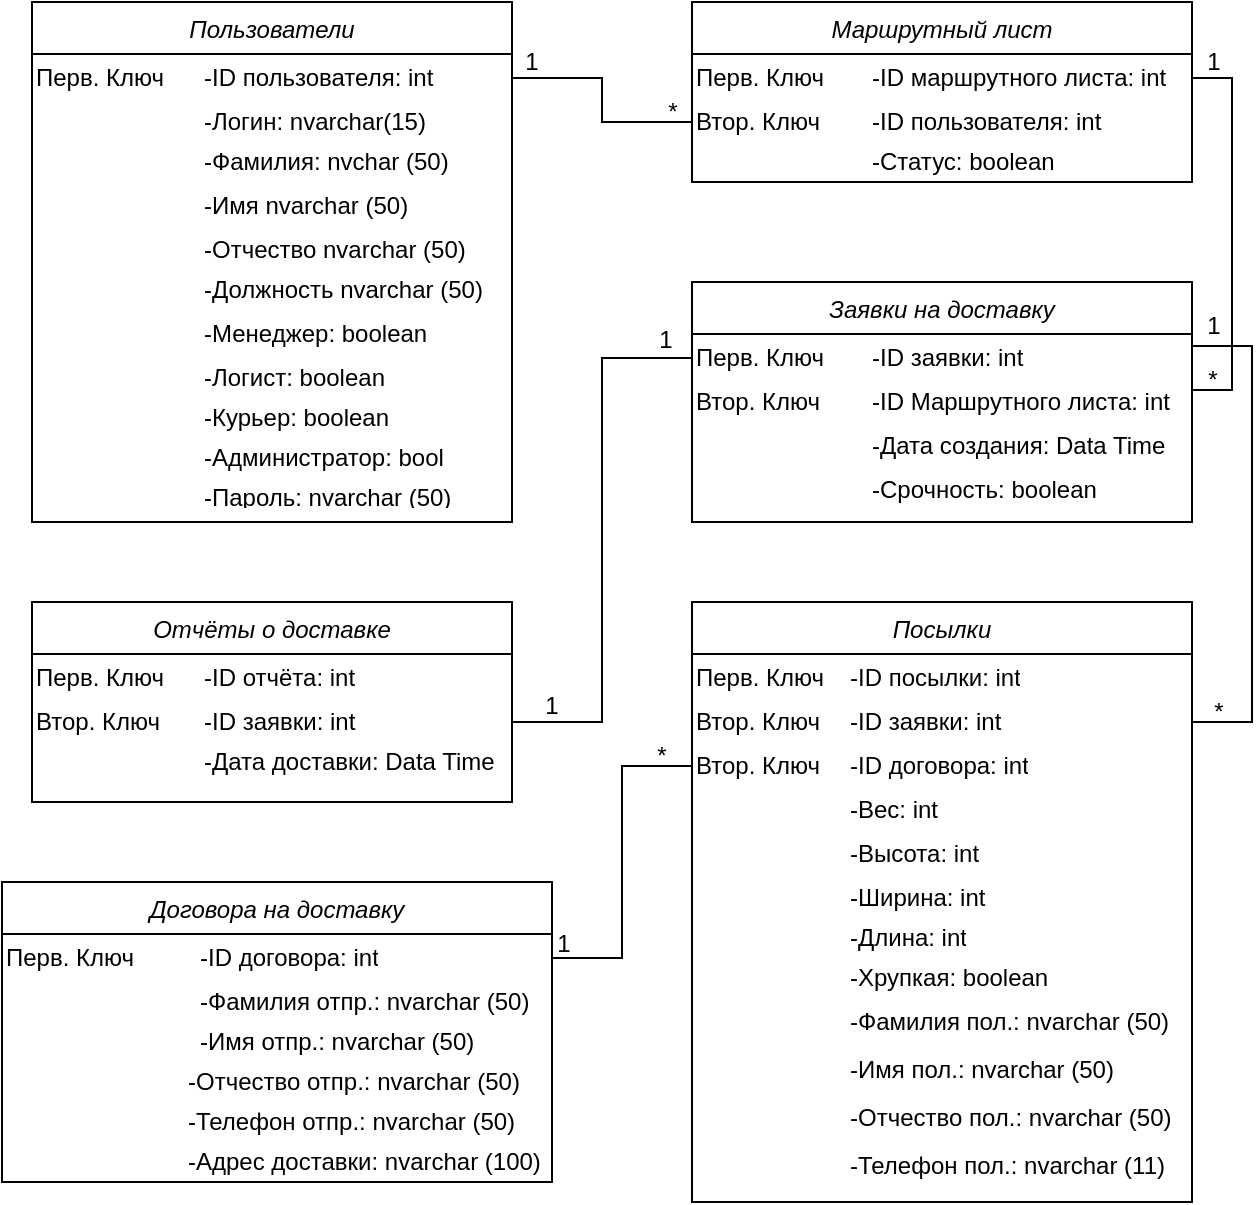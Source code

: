 <mxfile version="13.7.3" type="device"><diagram id="C5RBs43oDa-KdzZeNtuy" name="Page-1"><mxGraphModel dx="1086" dy="966" grid="1" gridSize="10" guides="1" tooltips="1" connect="1" arrows="1" fold="1" page="1" pageScale="1" pageWidth="827" pageHeight="1169" math="0" shadow="0"><root><mxCell id="WIyWlLk6GJQsqaUBKTNV-0"/><mxCell id="WIyWlLk6GJQsqaUBKTNV-1" parent="WIyWlLk6GJQsqaUBKTNV-0"/><mxCell id="iV5YRWfb5vRVt5CtAAeK-93" style="edgeStyle=orthogonalEdgeStyle;rounded=0;orthogonalLoop=1;jettySize=auto;html=1;entryX=0;entryY=0.5;entryDx=0;entryDy=0;endArrow=none;endFill=0;exitX=1;exitY=0.5;exitDx=0;exitDy=0;" parent="WIyWlLk6GJQsqaUBKTNV-1" source="iV5YRWfb5vRVt5CtAAeK-7" target="iV5YRWfb5vRVt5CtAAeK-57" edge="1"><mxGeometry relative="1" as="geometry"/></mxCell><mxCell id="iV5YRWfb5vRVt5CtAAeK-94" value="1" style="text;html=1;strokeColor=none;fillColor=none;align=center;verticalAlign=middle;whiteSpace=wrap;rounded=0;" parent="WIyWlLk6GJQsqaUBKTNV-1" vertex="1"><mxGeometry x="400" y="130" width="40" height="20" as="geometry"/></mxCell><mxCell id="iV5YRWfb5vRVt5CtAAeK-96" value="*" style="text;html=1;align=center;verticalAlign=middle;resizable=0;points=[];autosize=1;" parent="WIyWlLk6GJQsqaUBKTNV-1" vertex="1"><mxGeometry x="480" y="155" width="20" height="20" as="geometry"/></mxCell><mxCell id="iV5YRWfb5vRVt5CtAAeK-52" value="Маршрутный лист" style="swimlane;fontStyle=2;align=center;verticalAlign=top;childLayout=stackLayout;horizontal=1;startSize=26;horizontalStack=0;resizeParent=1;resizeLast=0;collapsible=1;marginBottom=0;rounded=0;shadow=0;strokeWidth=1;" parent="WIyWlLk6GJQsqaUBKTNV-1" vertex="1"><mxGeometry x="500" y="110" width="250" height="90" as="geometry"><mxRectangle x="230" y="140" width="160" height="26" as="alternateBounds"/></mxGeometry></mxCell><mxCell id="iV5YRWfb5vRVt5CtAAeK-53" value="" style="shape=table;html=1;whiteSpace=wrap;startSize=0;container=1;collapsible=0;childLayout=tableLayout;fillColor=none;align=left;strokeColor=none;" parent="iV5YRWfb5vRVt5CtAAeK-52" vertex="1"><mxGeometry y="26" width="250" height="64" as="geometry"/></mxCell><mxCell id="iV5YRWfb5vRVt5CtAAeK-54" value="" style="shape=partialRectangle;html=1;whiteSpace=wrap;collapsible=0;dropTarget=0;pointerEvents=0;fillColor=none;top=0;left=0;bottom=0;right=0;points=[[0,0.5],[1,0.5]];portConstraint=eastwest;" parent="iV5YRWfb5vRVt5CtAAeK-53" vertex="1"><mxGeometry width="250" height="24" as="geometry"/></mxCell><mxCell id="iV5YRWfb5vRVt5CtAAeK-55" value="Перв. Ключ" style="shape=partialRectangle;html=1;whiteSpace=wrap;connectable=0;overflow=hidden;fillColor=none;top=0;left=0;bottom=0;right=0;align=left;" parent="iV5YRWfb5vRVt5CtAAeK-54" vertex="1"><mxGeometry width="88" height="24" as="geometry"/></mxCell><mxCell id="iV5YRWfb5vRVt5CtAAeK-56" value="-ID маршрутного листа: int" style="shape=partialRectangle;html=1;whiteSpace=wrap;connectable=0;overflow=hidden;fillColor=none;top=0;left=0;bottom=0;right=0;align=left;" parent="iV5YRWfb5vRVt5CtAAeK-54" vertex="1"><mxGeometry x="88" width="162" height="24" as="geometry"/></mxCell><mxCell id="iV5YRWfb5vRVt5CtAAeK-57" value="" style="shape=partialRectangle;html=1;whiteSpace=wrap;collapsible=0;dropTarget=0;pointerEvents=0;fillColor=none;top=0;left=0;bottom=0;right=0;points=[[0,0.5],[1,0.5]];portConstraint=eastwest;" parent="iV5YRWfb5vRVt5CtAAeK-53" vertex="1"><mxGeometry y="24" width="250" height="20" as="geometry"/></mxCell><mxCell id="iV5YRWfb5vRVt5CtAAeK-58" value="Втор. Ключ" style="shape=partialRectangle;html=1;whiteSpace=wrap;connectable=0;overflow=hidden;fillColor=none;top=0;left=0;bottom=0;right=0;align=left;" parent="iV5YRWfb5vRVt5CtAAeK-57" vertex="1"><mxGeometry width="88" height="20" as="geometry"/></mxCell><mxCell id="iV5YRWfb5vRVt5CtAAeK-59" value="-ID пользователя: int" style="shape=partialRectangle;html=1;whiteSpace=wrap;connectable=0;overflow=hidden;fillColor=none;top=0;left=0;bottom=0;right=0;align=left;" parent="iV5YRWfb5vRVt5CtAAeK-57" vertex="1"><mxGeometry x="88" width="162" height="20" as="geometry"/></mxCell><mxCell id="iV5YRWfb5vRVt5CtAAeK-60" value="" style="shape=partialRectangle;html=1;whiteSpace=wrap;collapsible=0;dropTarget=0;pointerEvents=0;fillColor=none;top=0;left=0;bottom=0;right=0;points=[[0,0.5],[1,0.5]];portConstraint=eastwest;" parent="iV5YRWfb5vRVt5CtAAeK-53" vertex="1"><mxGeometry y="44" width="250" height="20" as="geometry"/></mxCell><mxCell id="iV5YRWfb5vRVt5CtAAeK-61" value="" style="shape=partialRectangle;html=1;whiteSpace=wrap;connectable=0;overflow=hidden;fillColor=none;top=0;left=0;bottom=0;right=0;" parent="iV5YRWfb5vRVt5CtAAeK-60" vertex="1"><mxGeometry width="88" height="20" as="geometry"/></mxCell><mxCell id="iV5YRWfb5vRVt5CtAAeK-62" value="-Статус: boolean" style="shape=partialRectangle;html=1;whiteSpace=wrap;connectable=0;overflow=hidden;fillColor=none;top=0;left=0;bottom=0;right=0;align=left;" parent="iV5YRWfb5vRVt5CtAAeK-60" vertex="1"><mxGeometry x="88" width="162" height="20" as="geometry"/></mxCell><mxCell id="iV5YRWfb5vRVt5CtAAeK-142" style="edgeStyle=orthogonalEdgeStyle;rounded=0;orthogonalLoop=1;jettySize=auto;html=1;entryX=1;entryY=0.5;entryDx=0;entryDy=0;endArrow=none;endFill=0;exitX=1;exitY=0.5;exitDx=0;exitDy=0;" parent="WIyWlLk6GJQsqaUBKTNV-1" source="iV5YRWfb5vRVt5CtAAeK-139" target="iV5YRWfb5vRVt5CtAAeK-54" edge="1"><mxGeometry relative="1" as="geometry"><mxPoint x="420" y="158" as="sourcePoint"/><mxPoint x="510" y="180" as="targetPoint"/><Array as="points"><mxPoint x="770" y="304"/><mxPoint x="770" y="148"/></Array></mxGeometry></mxCell><mxCell id="iV5YRWfb5vRVt5CtAAeK-153" value="1" style="text;html=1;strokeColor=none;fillColor=none;align=center;verticalAlign=middle;whiteSpace=wrap;rounded=0;" parent="WIyWlLk6GJQsqaUBKTNV-1" vertex="1"><mxGeometry x="741" y="130" width="40" height="20" as="geometry"/></mxCell><mxCell id="iV5YRWfb5vRVt5CtAAeK-154" value="*" style="text;html=1;align=center;verticalAlign=middle;resizable=0;points=[];autosize=1;" parent="WIyWlLk6GJQsqaUBKTNV-1" vertex="1"><mxGeometry x="750" y="289" width="20" height="20" as="geometry"/></mxCell><mxCell id="zkfFHV4jXpPFQw0GAbJ--0" value="Пользователи" style="swimlane;fontStyle=2;align=center;verticalAlign=top;childLayout=stackLayout;horizontal=1;startSize=26;horizontalStack=0;resizeParent=1;resizeLast=0;collapsible=1;marginBottom=0;rounded=0;shadow=0;strokeWidth=1;" parent="WIyWlLk6GJQsqaUBKTNV-1" vertex="1"><mxGeometry x="170" y="110" width="240" height="260" as="geometry"><mxRectangle x="230" y="140" width="160" height="26" as="alternateBounds"/></mxGeometry></mxCell><mxCell id="iV5YRWfb5vRVt5CtAAeK-6" value="" style="shape=table;html=1;whiteSpace=wrap;startSize=0;container=1;collapsible=0;childLayout=tableLayout;fillColor=none;align=left;strokeColor=none;" parent="zkfFHV4jXpPFQw0GAbJ--0" vertex="1"><mxGeometry y="26" width="240" height="64" as="geometry"/></mxCell><mxCell id="iV5YRWfb5vRVt5CtAAeK-7" value="" style="shape=partialRectangle;html=1;whiteSpace=wrap;collapsible=0;dropTarget=0;pointerEvents=0;fillColor=none;top=0;left=0;bottom=0;right=0;points=[[0,0.5],[1,0.5]];portConstraint=eastwest;" parent="iV5YRWfb5vRVt5CtAAeK-6" vertex="1"><mxGeometry width="240" height="24" as="geometry"/></mxCell><mxCell id="iV5YRWfb5vRVt5CtAAeK-8" value="Перв. Ключ" style="shape=partialRectangle;html=1;whiteSpace=wrap;connectable=0;overflow=hidden;fillColor=none;top=0;left=0;bottom=0;right=0;align=left;" parent="iV5YRWfb5vRVt5CtAAeK-7" vertex="1"><mxGeometry width="84" height="24" as="geometry"/></mxCell><mxCell id="iV5YRWfb5vRVt5CtAAeK-9" value="-ID пользователя: int" style="shape=partialRectangle;html=1;whiteSpace=wrap;connectable=0;overflow=hidden;fillColor=none;top=0;left=0;bottom=0;right=0;align=left;" parent="iV5YRWfb5vRVt5CtAAeK-7" vertex="1"><mxGeometry x="84" width="156" height="24" as="geometry"/></mxCell><mxCell id="iV5YRWfb5vRVt5CtAAeK-10" value="" style="shape=partialRectangle;html=1;whiteSpace=wrap;collapsible=0;dropTarget=0;pointerEvents=0;fillColor=none;top=0;left=0;bottom=0;right=0;points=[[0,0.5],[1,0.5]];portConstraint=eastwest;" parent="iV5YRWfb5vRVt5CtAAeK-6" vertex="1"><mxGeometry y="24" width="240" height="20" as="geometry"/></mxCell><mxCell id="iV5YRWfb5vRVt5CtAAeK-11" value="" style="shape=partialRectangle;html=1;whiteSpace=wrap;connectable=0;overflow=hidden;fillColor=none;top=0;left=0;bottom=0;right=0;" parent="iV5YRWfb5vRVt5CtAAeK-10" vertex="1"><mxGeometry width="84" height="20" as="geometry"/></mxCell><mxCell id="iV5YRWfb5vRVt5CtAAeK-12" value="-Логин: nvarchar(15)" style="shape=partialRectangle;html=1;whiteSpace=wrap;connectable=0;overflow=hidden;fillColor=none;top=0;left=0;bottom=0;right=0;align=left;" parent="iV5YRWfb5vRVt5CtAAeK-10" vertex="1"><mxGeometry x="84" width="156" height="20" as="geometry"/></mxCell><mxCell id="iV5YRWfb5vRVt5CtAAeK-13" value="" style="shape=partialRectangle;html=1;whiteSpace=wrap;collapsible=0;dropTarget=0;pointerEvents=0;fillColor=none;top=0;left=0;bottom=0;right=0;points=[[0,0.5],[1,0.5]];portConstraint=eastwest;" parent="iV5YRWfb5vRVt5CtAAeK-6" vertex="1"><mxGeometry y="44" width="240" height="20" as="geometry"/></mxCell><mxCell id="iV5YRWfb5vRVt5CtAAeK-14" value="" style="shape=partialRectangle;html=1;whiteSpace=wrap;connectable=0;overflow=hidden;fillColor=none;top=0;left=0;bottom=0;right=0;" parent="iV5YRWfb5vRVt5CtAAeK-13" vertex="1"><mxGeometry width="84" height="20" as="geometry"/></mxCell><mxCell id="iV5YRWfb5vRVt5CtAAeK-15" value="-Фамилия: nvchar (50)" style="shape=partialRectangle;html=1;whiteSpace=wrap;connectable=0;overflow=hidden;fillColor=none;top=0;left=0;bottom=0;right=0;align=left;" parent="iV5YRWfb5vRVt5CtAAeK-13" vertex="1"><mxGeometry x="84" width="156" height="20" as="geometry"/></mxCell><mxCell id="iV5YRWfb5vRVt5CtAAeK-17" value="" style="shape=table;html=1;whiteSpace=wrap;startSize=0;container=1;collapsible=0;childLayout=tableLayout;fillColor=none;align=left;strokeColor=none;" parent="zkfFHV4jXpPFQw0GAbJ--0" vertex="1"><mxGeometry y="90" width="240" height="64" as="geometry"/></mxCell><mxCell id="iV5YRWfb5vRVt5CtAAeK-18" value="" style="shape=partialRectangle;html=1;whiteSpace=wrap;collapsible=0;dropTarget=0;pointerEvents=0;fillColor=none;top=0;left=0;bottom=0;right=0;points=[[0,0.5],[1,0.5]];portConstraint=eastwest;" parent="iV5YRWfb5vRVt5CtAAeK-17" vertex="1"><mxGeometry width="240" height="24" as="geometry"/></mxCell><mxCell id="iV5YRWfb5vRVt5CtAAeK-19" value="" style="shape=partialRectangle;html=1;whiteSpace=wrap;connectable=0;overflow=hidden;fillColor=none;top=0;left=0;bottom=0;right=0;align=left;" parent="iV5YRWfb5vRVt5CtAAeK-18" vertex="1"><mxGeometry width="84" height="24" as="geometry"/></mxCell><mxCell id="iV5YRWfb5vRVt5CtAAeK-20" value="-Имя nvarchar (50)" style="shape=partialRectangle;html=1;whiteSpace=wrap;connectable=0;overflow=hidden;fillColor=none;top=0;left=0;bottom=0;right=0;align=left;" parent="iV5YRWfb5vRVt5CtAAeK-18" vertex="1"><mxGeometry x="84" width="156" height="24" as="geometry"/></mxCell><mxCell id="iV5YRWfb5vRVt5CtAAeK-21" value="" style="shape=partialRectangle;html=1;whiteSpace=wrap;collapsible=0;dropTarget=0;pointerEvents=0;fillColor=none;top=0;left=0;bottom=0;right=0;points=[[0,0.5],[1,0.5]];portConstraint=eastwest;" parent="iV5YRWfb5vRVt5CtAAeK-17" vertex="1"><mxGeometry y="24" width="240" height="20" as="geometry"/></mxCell><mxCell id="iV5YRWfb5vRVt5CtAAeK-22" value="" style="shape=partialRectangle;html=1;whiteSpace=wrap;connectable=0;overflow=hidden;fillColor=none;top=0;left=0;bottom=0;right=0;" parent="iV5YRWfb5vRVt5CtAAeK-21" vertex="1"><mxGeometry width="84" height="20" as="geometry"/></mxCell><mxCell id="iV5YRWfb5vRVt5CtAAeK-23" value="-Отчество nvarchar (50)" style="shape=partialRectangle;html=1;whiteSpace=wrap;connectable=0;overflow=hidden;fillColor=none;top=0;left=0;bottom=0;right=0;align=left;" parent="iV5YRWfb5vRVt5CtAAeK-21" vertex="1"><mxGeometry x="84" width="156" height="20" as="geometry"/></mxCell><mxCell id="iV5YRWfb5vRVt5CtAAeK-24" value="" style="shape=partialRectangle;html=1;whiteSpace=wrap;collapsible=0;dropTarget=0;pointerEvents=0;fillColor=none;top=0;left=0;bottom=0;right=0;points=[[0,0.5],[1,0.5]];portConstraint=eastwest;" parent="iV5YRWfb5vRVt5CtAAeK-17" vertex="1"><mxGeometry y="44" width="240" height="20" as="geometry"/></mxCell><mxCell id="iV5YRWfb5vRVt5CtAAeK-25" value="" style="shape=partialRectangle;html=1;whiteSpace=wrap;connectable=0;overflow=hidden;fillColor=none;top=0;left=0;bottom=0;right=0;" parent="iV5YRWfb5vRVt5CtAAeK-24" vertex="1"><mxGeometry width="84" height="20" as="geometry"/></mxCell><mxCell id="iV5YRWfb5vRVt5CtAAeK-26" value="-Должность nvarchar (50)" style="shape=partialRectangle;html=1;whiteSpace=wrap;connectable=0;overflow=hidden;fillColor=none;top=0;left=0;bottom=0;right=0;align=left;" parent="iV5YRWfb5vRVt5CtAAeK-24" vertex="1"><mxGeometry x="84" width="156" height="20" as="geometry"/></mxCell><mxCell id="iV5YRWfb5vRVt5CtAAeK-30" value="" style="shape=table;html=1;whiteSpace=wrap;startSize=0;container=1;collapsible=0;childLayout=tableLayout;fillColor=none;align=left;strokeColor=none;" parent="zkfFHV4jXpPFQw0GAbJ--0" vertex="1"><mxGeometry y="154" width="240" height="64" as="geometry"/></mxCell><mxCell id="iV5YRWfb5vRVt5CtAAeK-31" value="" style="shape=partialRectangle;html=1;whiteSpace=wrap;collapsible=0;dropTarget=0;pointerEvents=0;fillColor=none;top=0;left=0;bottom=0;right=0;points=[[0,0.5],[1,0.5]];portConstraint=eastwest;" parent="iV5YRWfb5vRVt5CtAAeK-30" vertex="1"><mxGeometry width="240" height="24" as="geometry"/></mxCell><mxCell id="iV5YRWfb5vRVt5CtAAeK-32" value="" style="shape=partialRectangle;html=1;whiteSpace=wrap;connectable=0;overflow=hidden;fillColor=none;top=0;left=0;bottom=0;right=0;align=left;" parent="iV5YRWfb5vRVt5CtAAeK-31" vertex="1"><mxGeometry width="84" height="24" as="geometry"/></mxCell><mxCell id="iV5YRWfb5vRVt5CtAAeK-33" value="-Менеджер: boolean" style="shape=partialRectangle;html=1;whiteSpace=wrap;connectable=0;overflow=hidden;fillColor=none;top=0;left=0;bottom=0;right=0;align=left;" parent="iV5YRWfb5vRVt5CtAAeK-31" vertex="1"><mxGeometry x="84" width="156" height="24" as="geometry"/></mxCell><mxCell id="iV5YRWfb5vRVt5CtAAeK-34" value="" style="shape=partialRectangle;html=1;whiteSpace=wrap;collapsible=0;dropTarget=0;pointerEvents=0;fillColor=none;top=0;left=0;bottom=0;right=0;points=[[0,0.5],[1,0.5]];portConstraint=eastwest;" parent="iV5YRWfb5vRVt5CtAAeK-30" vertex="1"><mxGeometry y="24" width="240" height="20" as="geometry"/></mxCell><mxCell id="iV5YRWfb5vRVt5CtAAeK-35" value="" style="shape=partialRectangle;html=1;whiteSpace=wrap;connectable=0;overflow=hidden;fillColor=none;top=0;left=0;bottom=0;right=0;" parent="iV5YRWfb5vRVt5CtAAeK-34" vertex="1"><mxGeometry width="84" height="20" as="geometry"/></mxCell><mxCell id="iV5YRWfb5vRVt5CtAAeK-36" value="-Логист: boolean" style="shape=partialRectangle;html=1;whiteSpace=wrap;connectable=0;overflow=hidden;fillColor=none;top=0;left=0;bottom=0;right=0;align=left;" parent="iV5YRWfb5vRVt5CtAAeK-34" vertex="1"><mxGeometry x="84" width="156" height="20" as="geometry"/></mxCell><mxCell id="iV5YRWfb5vRVt5CtAAeK-37" value="" style="shape=partialRectangle;html=1;whiteSpace=wrap;collapsible=0;dropTarget=0;pointerEvents=0;fillColor=none;top=0;left=0;bottom=0;right=0;points=[[0,0.5],[1,0.5]];portConstraint=eastwest;" parent="iV5YRWfb5vRVt5CtAAeK-30" vertex="1"><mxGeometry y="44" width="240" height="20" as="geometry"/></mxCell><mxCell id="iV5YRWfb5vRVt5CtAAeK-38" value="" style="shape=partialRectangle;html=1;whiteSpace=wrap;connectable=0;overflow=hidden;fillColor=none;top=0;left=0;bottom=0;right=0;" parent="iV5YRWfb5vRVt5CtAAeK-37" vertex="1"><mxGeometry width="84" height="20" as="geometry"/></mxCell><mxCell id="iV5YRWfb5vRVt5CtAAeK-39" value="-Курьер: boolean" style="shape=partialRectangle;html=1;whiteSpace=wrap;connectable=0;overflow=hidden;fillColor=none;top=0;left=0;bottom=0;right=0;align=left;" parent="iV5YRWfb5vRVt5CtAAeK-37" vertex="1"><mxGeometry x="84" width="156" height="20" as="geometry"/></mxCell><mxCell id="iV5YRWfb5vRVt5CtAAeK-40" value="" style="shape=table;html=1;whiteSpace=wrap;startSize=0;container=1;collapsible=0;childLayout=tableLayout;fillColor=none;align=left;strokeColor=none;" parent="zkfFHV4jXpPFQw0GAbJ--0" vertex="1"><mxGeometry y="218" width="240" height="36" as="geometry"/></mxCell><mxCell id="iV5YRWfb5vRVt5CtAAeK-41" value="" style="shape=partialRectangle;html=1;whiteSpace=wrap;collapsible=0;dropTarget=0;pointerEvents=0;fillColor=none;top=0;left=0;bottom=0;right=0;points=[[0,0.5],[1,0.5]];portConstraint=eastwest;" parent="iV5YRWfb5vRVt5CtAAeK-40" vertex="1"><mxGeometry width="240" height="20" as="geometry"/></mxCell><mxCell id="iV5YRWfb5vRVt5CtAAeK-42" value="" style="shape=partialRectangle;html=1;whiteSpace=wrap;connectable=0;overflow=hidden;fillColor=none;top=0;left=0;bottom=0;right=0;align=left;" parent="iV5YRWfb5vRVt5CtAAeK-41" vertex="1"><mxGeometry width="84" height="20" as="geometry"/></mxCell><mxCell id="iV5YRWfb5vRVt5CtAAeK-43" value="-Администратор: bool" style="shape=partialRectangle;html=1;whiteSpace=wrap;connectable=0;overflow=hidden;fillColor=none;top=0;left=0;bottom=0;right=0;align=left;" parent="iV5YRWfb5vRVt5CtAAeK-41" vertex="1"><mxGeometry x="84" width="156" height="20" as="geometry"/></mxCell><mxCell id="iV5YRWfb5vRVt5CtAAeK-44" value="" style="shape=partialRectangle;html=1;whiteSpace=wrap;collapsible=0;dropTarget=0;pointerEvents=0;fillColor=none;top=0;left=0;bottom=0;right=0;points=[[0,0.5],[1,0.5]];portConstraint=eastwest;" parent="iV5YRWfb5vRVt5CtAAeK-40" vertex="1"><mxGeometry y="20" width="240" height="16" as="geometry"/></mxCell><mxCell id="iV5YRWfb5vRVt5CtAAeK-45" value="" style="shape=partialRectangle;html=1;whiteSpace=wrap;connectable=0;overflow=hidden;fillColor=none;top=0;left=0;bottom=0;right=0;" parent="iV5YRWfb5vRVt5CtAAeK-44" vertex="1"><mxGeometry width="84" height="16" as="geometry"/></mxCell><mxCell id="iV5YRWfb5vRVt5CtAAeK-46" value="-Пароль: nvarchar (50)" style="shape=partialRectangle;html=1;whiteSpace=wrap;connectable=0;overflow=hidden;fillColor=none;top=0;left=0;bottom=0;right=0;align=left;" parent="iV5YRWfb5vRVt5CtAAeK-44" vertex="1"><mxGeometry x="84" width="156" height="16" as="geometry"/></mxCell><mxCell id="iV5YRWfb5vRVt5CtAAeK-157" value="Отчёты о доставке" style="swimlane;fontStyle=2;align=center;verticalAlign=top;childLayout=stackLayout;horizontal=1;startSize=26;horizontalStack=0;resizeParent=1;resizeLast=0;collapsible=1;marginBottom=0;rounded=0;shadow=0;strokeWidth=1;" parent="WIyWlLk6GJQsqaUBKTNV-1" vertex="1"><mxGeometry x="170" y="410" width="240" height="100" as="geometry"><mxRectangle x="230" y="140" width="160" height="26" as="alternateBounds"/></mxGeometry></mxCell><mxCell id="iV5YRWfb5vRVt5CtAAeK-158" value="" style="shape=table;html=1;whiteSpace=wrap;startSize=0;container=1;collapsible=0;childLayout=tableLayout;fillColor=none;align=left;strokeColor=none;" parent="iV5YRWfb5vRVt5CtAAeK-157" vertex="1"><mxGeometry y="26" width="240" height="64" as="geometry"/></mxCell><mxCell id="iV5YRWfb5vRVt5CtAAeK-159" value="" style="shape=partialRectangle;html=1;whiteSpace=wrap;collapsible=0;dropTarget=0;pointerEvents=0;fillColor=none;top=0;left=0;bottom=0;right=0;points=[[0,0.5],[1,0.5]];portConstraint=eastwest;" parent="iV5YRWfb5vRVt5CtAAeK-158" vertex="1"><mxGeometry width="240" height="24" as="geometry"/></mxCell><mxCell id="iV5YRWfb5vRVt5CtAAeK-160" value="Перв. Ключ" style="shape=partialRectangle;html=1;whiteSpace=wrap;connectable=0;overflow=hidden;fillColor=none;top=0;left=0;bottom=0;right=0;align=left;" parent="iV5YRWfb5vRVt5CtAAeK-159" vertex="1"><mxGeometry width="84" height="24" as="geometry"/></mxCell><mxCell id="iV5YRWfb5vRVt5CtAAeK-161" value="-ID отчёта: int" style="shape=partialRectangle;html=1;whiteSpace=wrap;connectable=0;overflow=hidden;fillColor=none;top=0;left=0;bottom=0;right=0;align=left;" parent="iV5YRWfb5vRVt5CtAAeK-159" vertex="1"><mxGeometry x="84" width="156" height="24" as="geometry"/></mxCell><mxCell id="iV5YRWfb5vRVt5CtAAeK-162" value="" style="shape=partialRectangle;html=1;whiteSpace=wrap;collapsible=0;dropTarget=0;pointerEvents=0;fillColor=none;top=0;left=0;bottom=0;right=0;points=[[0,0.5],[1,0.5]];portConstraint=eastwest;" parent="iV5YRWfb5vRVt5CtAAeK-158" vertex="1"><mxGeometry y="24" width="240" height="20" as="geometry"/></mxCell><mxCell id="iV5YRWfb5vRVt5CtAAeK-163" value="Втор. Ключ" style="shape=partialRectangle;html=1;whiteSpace=wrap;connectable=0;overflow=hidden;fillColor=none;top=0;left=0;bottom=0;right=0;align=left;" parent="iV5YRWfb5vRVt5CtAAeK-162" vertex="1"><mxGeometry width="84" height="20" as="geometry"/></mxCell><mxCell id="iV5YRWfb5vRVt5CtAAeK-164" value="-ID заявки: int" style="shape=partialRectangle;html=1;whiteSpace=wrap;connectable=0;overflow=hidden;fillColor=none;top=0;left=0;bottom=0;right=0;align=left;" parent="iV5YRWfb5vRVt5CtAAeK-162" vertex="1"><mxGeometry x="84" width="156" height="20" as="geometry"/></mxCell><mxCell id="iV5YRWfb5vRVt5CtAAeK-165" value="" style="shape=partialRectangle;html=1;whiteSpace=wrap;collapsible=0;dropTarget=0;pointerEvents=0;fillColor=none;top=0;left=0;bottom=0;right=0;points=[[0,0.5],[1,0.5]];portConstraint=eastwest;" parent="iV5YRWfb5vRVt5CtAAeK-158" vertex="1"><mxGeometry y="44" width="240" height="20" as="geometry"/></mxCell><mxCell id="iV5YRWfb5vRVt5CtAAeK-166" value="" style="shape=partialRectangle;html=1;whiteSpace=wrap;connectable=0;overflow=hidden;fillColor=none;top=0;left=0;bottom=0;right=0;" parent="iV5YRWfb5vRVt5CtAAeK-165" vertex="1"><mxGeometry width="84" height="20" as="geometry"/></mxCell><mxCell id="iV5YRWfb5vRVt5CtAAeK-167" value="-Дата доставки: Data Time" style="shape=partialRectangle;html=1;whiteSpace=wrap;connectable=0;overflow=hidden;fillColor=none;top=0;left=0;bottom=0;right=0;align=left;" parent="iV5YRWfb5vRVt5CtAAeK-165" vertex="1"><mxGeometry x="84" width="156" height="20" as="geometry"/></mxCell><mxCell id="iV5YRWfb5vRVt5CtAAeK-210" style="edgeStyle=orthogonalEdgeStyle;rounded=0;orthogonalLoop=1;jettySize=auto;html=1;entryX=0;entryY=0.5;entryDx=0;entryDy=0;endArrow=none;endFill=0;exitX=1;exitY=0.5;exitDx=0;exitDy=0;" parent="WIyWlLk6GJQsqaUBKTNV-1" source="iV5YRWfb5vRVt5CtAAeK-162" target="iV5YRWfb5vRVt5CtAAeK-100" edge="1"><mxGeometry relative="1" as="geometry"><mxPoint x="420" y="158" as="sourcePoint"/><mxPoint x="510" y="180" as="targetPoint"/></mxGeometry></mxCell><mxCell id="iV5YRWfb5vRVt5CtAAeK-211" value="1" style="text;html=1;strokeColor=none;fillColor=none;align=center;verticalAlign=middle;whiteSpace=wrap;rounded=0;" parent="WIyWlLk6GJQsqaUBKTNV-1" vertex="1"><mxGeometry x="410" y="452" width="40" height="20" as="geometry"/></mxCell><mxCell id="iV5YRWfb5vRVt5CtAAeK-212" value="*" style="text;html=1;strokeColor=none;fillColor=none;align=center;verticalAlign=middle;whiteSpace=wrap;rounded=0;" parent="WIyWlLk6GJQsqaUBKTNV-1" vertex="1"><mxGeometry x="465" y="477" width="40" height="20" as="geometry"/></mxCell><mxCell id="iV5YRWfb5vRVt5CtAAeK-213" value="Посылки" style="swimlane;fontStyle=2;align=center;verticalAlign=top;childLayout=stackLayout;horizontal=1;startSize=26;horizontalStack=0;resizeParent=1;resizeLast=0;collapsible=1;marginBottom=0;rounded=0;shadow=0;strokeWidth=1;" parent="WIyWlLk6GJQsqaUBKTNV-1" vertex="1"><mxGeometry x="500" y="410" width="250" height="300" as="geometry"><mxRectangle x="230" y="140" width="160" height="26" as="alternateBounds"/></mxGeometry></mxCell><mxCell id="iV5YRWfb5vRVt5CtAAeK-214" value="" style="shape=table;html=1;whiteSpace=wrap;startSize=0;container=1;collapsible=0;childLayout=tableLayout;fillColor=none;align=left;strokeColor=none;" parent="iV5YRWfb5vRVt5CtAAeK-213" vertex="1"><mxGeometry y="26" width="250" height="132" as="geometry"/></mxCell><mxCell id="iV5YRWfb5vRVt5CtAAeK-215" value="" style="shape=partialRectangle;html=1;whiteSpace=wrap;collapsible=0;dropTarget=0;pointerEvents=0;fillColor=none;top=0;left=0;bottom=0;right=0;points=[[0,0.5],[1,0.5]];portConstraint=eastwest;" parent="iV5YRWfb5vRVt5CtAAeK-214" vertex="1"><mxGeometry width="250" height="24" as="geometry"/></mxCell><mxCell id="iV5YRWfb5vRVt5CtAAeK-216" value="Перв. Ключ" style="shape=partialRectangle;html=1;whiteSpace=wrap;connectable=0;overflow=hidden;fillColor=none;top=0;left=0;bottom=0;right=0;align=left;" parent="iV5YRWfb5vRVt5CtAAeK-215" vertex="1"><mxGeometry width="77" height="24" as="geometry"/></mxCell><mxCell id="iV5YRWfb5vRVt5CtAAeK-217" value="-ID посылки: int" style="shape=partialRectangle;html=1;whiteSpace=wrap;connectable=0;overflow=hidden;fillColor=none;top=0;left=0;bottom=0;right=0;align=left;" parent="iV5YRWfb5vRVt5CtAAeK-215" vertex="1"><mxGeometry x="77" width="173" height="24" as="geometry"/></mxCell><mxCell id="iV5YRWfb5vRVt5CtAAeK-218" value="" style="shape=partialRectangle;html=1;whiteSpace=wrap;collapsible=0;dropTarget=0;pointerEvents=0;fillColor=none;top=0;left=0;bottom=0;right=0;points=[[0,0.5],[1,0.5]];portConstraint=eastwest;" parent="iV5YRWfb5vRVt5CtAAeK-214" vertex="1"><mxGeometry y="24" width="250" height="20" as="geometry"/></mxCell><mxCell id="iV5YRWfb5vRVt5CtAAeK-219" value="Втор. Ключ" style="shape=partialRectangle;html=1;whiteSpace=wrap;connectable=0;overflow=hidden;fillColor=none;top=0;left=0;bottom=0;right=0;align=left;" parent="iV5YRWfb5vRVt5CtAAeK-218" vertex="1"><mxGeometry width="77" height="20" as="geometry"/></mxCell><mxCell id="iV5YRWfb5vRVt5CtAAeK-220" value="-ID заявки: int" style="shape=partialRectangle;html=1;whiteSpace=wrap;connectable=0;overflow=hidden;fillColor=none;top=0;left=0;bottom=0;right=0;align=left;" parent="iV5YRWfb5vRVt5CtAAeK-218" vertex="1"><mxGeometry x="77" width="173" height="20" as="geometry"/></mxCell><mxCell id="iV5YRWfb5vRVt5CtAAeK-221" value="" style="shape=partialRectangle;html=1;whiteSpace=wrap;collapsible=0;dropTarget=0;pointerEvents=0;fillColor=none;top=0;left=0;bottom=0;right=0;points=[[0,0.5],[1,0.5]];portConstraint=eastwest;" parent="iV5YRWfb5vRVt5CtAAeK-214" vertex="1"><mxGeometry y="44" width="250" height="24" as="geometry"/></mxCell><mxCell id="iV5YRWfb5vRVt5CtAAeK-222" value="Втор. Ключ" style="shape=partialRectangle;html=1;whiteSpace=wrap;connectable=0;overflow=hidden;fillColor=none;top=0;left=0;bottom=0;right=0;align=left;" parent="iV5YRWfb5vRVt5CtAAeK-221" vertex="1"><mxGeometry width="77" height="24" as="geometry"/></mxCell><mxCell id="iV5YRWfb5vRVt5CtAAeK-223" value="-ID договора: int" style="shape=partialRectangle;html=1;whiteSpace=wrap;connectable=0;overflow=hidden;fillColor=none;top=0;left=0;bottom=0;right=0;align=left;" parent="iV5YRWfb5vRVt5CtAAeK-221" vertex="1"><mxGeometry x="77" width="173" height="24" as="geometry"/></mxCell><mxCell id="iV5YRWfb5vRVt5CtAAeK-231" value="" style="shape=partialRectangle;html=1;whiteSpace=wrap;collapsible=0;dropTarget=0;pointerEvents=0;fillColor=none;top=0;left=0;bottom=0;right=0;points=[[0,0.5],[1,0.5]];portConstraint=eastwest;" parent="iV5YRWfb5vRVt5CtAAeK-214" vertex="1"><mxGeometry y="68" width="250" height="20" as="geometry"/></mxCell><mxCell id="iV5YRWfb5vRVt5CtAAeK-232" value="" style="shape=partialRectangle;html=1;whiteSpace=wrap;connectable=0;overflow=hidden;fillColor=none;top=0;left=0;bottom=0;right=0;align=left;" parent="iV5YRWfb5vRVt5CtAAeK-231" vertex="1"><mxGeometry width="77" height="20" as="geometry"/></mxCell><mxCell id="iV5YRWfb5vRVt5CtAAeK-233" value="-Вес: int" style="shape=partialRectangle;html=1;whiteSpace=wrap;connectable=0;overflow=hidden;fillColor=none;top=0;left=0;bottom=0;right=0;align=left;" parent="iV5YRWfb5vRVt5CtAAeK-231" vertex="1"><mxGeometry x="77" width="173" height="20" as="geometry"/></mxCell><mxCell id="iV5YRWfb5vRVt5CtAAeK-228" value="" style="shape=partialRectangle;html=1;whiteSpace=wrap;collapsible=0;dropTarget=0;pointerEvents=0;fillColor=none;top=0;left=0;bottom=0;right=0;points=[[0,0.5],[1,0.5]];portConstraint=eastwest;" parent="iV5YRWfb5vRVt5CtAAeK-214" vertex="1"><mxGeometry y="88" width="250" height="24" as="geometry"/></mxCell><mxCell id="iV5YRWfb5vRVt5CtAAeK-229" value="" style="shape=partialRectangle;html=1;whiteSpace=wrap;connectable=0;overflow=hidden;fillColor=none;top=0;left=0;bottom=0;right=0;align=left;" parent="iV5YRWfb5vRVt5CtAAeK-228" vertex="1"><mxGeometry width="77" height="24" as="geometry"/></mxCell><mxCell id="iV5YRWfb5vRVt5CtAAeK-230" value="-Высота: int" style="shape=partialRectangle;html=1;whiteSpace=wrap;connectable=0;overflow=hidden;fillColor=none;top=0;left=0;bottom=0;right=0;align=left;" parent="iV5YRWfb5vRVt5CtAAeK-228" vertex="1"><mxGeometry x="77" width="173" height="24" as="geometry"/></mxCell><mxCell id="iV5YRWfb5vRVt5CtAAeK-237" value="" style="shape=partialRectangle;html=1;whiteSpace=wrap;collapsible=0;dropTarget=0;pointerEvents=0;fillColor=none;top=0;left=0;bottom=0;right=0;points=[[0,0.5],[1,0.5]];portConstraint=eastwest;" parent="iV5YRWfb5vRVt5CtAAeK-214" vertex="1"><mxGeometry y="112" width="250" height="20" as="geometry"/></mxCell><mxCell id="iV5YRWfb5vRVt5CtAAeK-238" value="" style="shape=partialRectangle;html=1;whiteSpace=wrap;connectable=0;overflow=hidden;fillColor=none;top=0;left=0;bottom=0;right=0;" parent="iV5YRWfb5vRVt5CtAAeK-237" vertex="1"><mxGeometry width="77" height="20" as="geometry"/></mxCell><mxCell id="iV5YRWfb5vRVt5CtAAeK-239" value="-Ширина: int" style="shape=partialRectangle;html=1;whiteSpace=wrap;connectable=0;overflow=hidden;fillColor=none;top=0;left=0;bottom=0;right=0;align=left;" parent="iV5YRWfb5vRVt5CtAAeK-237" vertex="1"><mxGeometry x="77" width="173" height="20" as="geometry"/></mxCell><mxCell id="iV5YRWfb5vRVt5CtAAeK-240" value="" style="shape=partialRectangle;html=1;whiteSpace=wrap;collapsible=0;dropTarget=0;pointerEvents=0;fillColor=none;top=0;left=0;bottom=0;right=0;points=[[0,0.5],[1,0.5]];portConstraint=eastwest;" parent="iV5YRWfb5vRVt5CtAAeK-213" vertex="1"><mxGeometry y="158" width="250" height="20" as="geometry"/></mxCell><mxCell id="iV5YRWfb5vRVt5CtAAeK-241" value="" style="shape=partialRectangle;html=1;whiteSpace=wrap;connectable=0;overflow=hidden;fillColor=none;top=0;left=0;bottom=0;right=0;" parent="iV5YRWfb5vRVt5CtAAeK-240" vertex="1"><mxGeometry width="77" height="20" as="geometry"/></mxCell><mxCell id="iV5YRWfb5vRVt5CtAAeK-242" value="-Длина: int" style="shape=partialRectangle;html=1;whiteSpace=wrap;connectable=0;overflow=hidden;fillColor=none;top=0;left=0;bottom=0;right=0;align=left;" parent="iV5YRWfb5vRVt5CtAAeK-240" vertex="1"><mxGeometry x="77" width="173" height="20" as="geometry"/></mxCell><mxCell id="iV5YRWfb5vRVt5CtAAeK-243" value="" style="shape=partialRectangle;html=1;whiteSpace=wrap;collapsible=0;dropTarget=0;pointerEvents=0;fillColor=none;top=0;left=0;bottom=0;right=0;points=[[0,0.5],[1,0.5]];portConstraint=eastwest;" parent="iV5YRWfb5vRVt5CtAAeK-213" vertex="1"><mxGeometry y="178" width="250" height="20" as="geometry"/></mxCell><mxCell id="iV5YRWfb5vRVt5CtAAeK-244" value="" style="shape=partialRectangle;html=1;whiteSpace=wrap;connectable=0;overflow=hidden;fillColor=none;top=0;left=0;bottom=0;right=0;" parent="iV5YRWfb5vRVt5CtAAeK-243" vertex="1"><mxGeometry width="77" height="20" as="geometry"/></mxCell><mxCell id="iV5YRWfb5vRVt5CtAAeK-245" value="-Хрупкая: boolean" style="shape=partialRectangle;html=1;whiteSpace=wrap;connectable=0;overflow=hidden;fillColor=none;top=0;left=0;bottom=0;right=0;align=left;" parent="iV5YRWfb5vRVt5CtAAeK-243" vertex="1"><mxGeometry x="77" width="173" height="20" as="geometry"/></mxCell><mxCell id="iV5YRWfb5vRVt5CtAAeK-269" value="" style="shape=partialRectangle;html=1;whiteSpace=wrap;collapsible=0;dropTarget=0;pointerEvents=0;fillColor=none;top=0;left=0;bottom=0;right=0;points=[[0,0.5],[1,0.5]];portConstraint=eastwest;" parent="iV5YRWfb5vRVt5CtAAeK-213" vertex="1"><mxGeometry y="198" width="250" height="24" as="geometry"/></mxCell><mxCell id="iV5YRWfb5vRVt5CtAAeK-270" value="" style="shape=partialRectangle;html=1;whiteSpace=wrap;connectable=0;overflow=hidden;fillColor=none;top=0;left=0;bottom=0;right=0;align=left;" parent="iV5YRWfb5vRVt5CtAAeK-269" vertex="1"><mxGeometry width="77" height="24" as="geometry"/></mxCell><mxCell id="iV5YRWfb5vRVt5CtAAeK-271" value="-Фамилия пол.: nvarchar (50)" style="shape=partialRectangle;html=1;whiteSpace=wrap;connectable=0;overflow=hidden;fillColor=none;top=0;left=0;bottom=0;right=0;align=left;" parent="iV5YRWfb5vRVt5CtAAeK-269" vertex="1"><mxGeometry x="77" width="173" height="24" as="geometry"/></mxCell><mxCell id="iV5YRWfb5vRVt5CtAAeK-266" value="" style="shape=partialRectangle;html=1;whiteSpace=wrap;collapsible=0;dropTarget=0;pointerEvents=0;fillColor=none;top=0;left=0;bottom=0;right=0;points=[[0,0.5],[1,0.5]];portConstraint=eastwest;" parent="iV5YRWfb5vRVt5CtAAeK-213" vertex="1"><mxGeometry y="222" width="250" height="24" as="geometry"/></mxCell><mxCell id="iV5YRWfb5vRVt5CtAAeK-267" value="" style="shape=partialRectangle;html=1;whiteSpace=wrap;connectable=0;overflow=hidden;fillColor=none;top=0;left=0;bottom=0;right=0;align=left;" parent="iV5YRWfb5vRVt5CtAAeK-266" vertex="1"><mxGeometry width="77" height="24" as="geometry"/></mxCell><mxCell id="iV5YRWfb5vRVt5CtAAeK-268" value="-Имя пол.: nvarchar (50)" style="shape=partialRectangle;html=1;whiteSpace=wrap;connectable=0;overflow=hidden;fillColor=none;top=0;left=0;bottom=0;right=0;align=left;" parent="iV5YRWfb5vRVt5CtAAeK-266" vertex="1"><mxGeometry x="77" width="173" height="24" as="geometry"/></mxCell><mxCell id="iV5YRWfb5vRVt5CtAAeK-272" value="" style="shape=partialRectangle;html=1;whiteSpace=wrap;collapsible=0;dropTarget=0;pointerEvents=0;fillColor=none;top=0;left=0;bottom=0;right=0;points=[[0,0.5],[1,0.5]];portConstraint=eastwest;" parent="iV5YRWfb5vRVt5CtAAeK-213" vertex="1"><mxGeometry y="246" width="250" height="24" as="geometry"/></mxCell><mxCell id="iV5YRWfb5vRVt5CtAAeK-273" value="" style="shape=partialRectangle;html=1;whiteSpace=wrap;connectable=0;overflow=hidden;fillColor=none;top=0;left=0;bottom=0;right=0;align=left;" parent="iV5YRWfb5vRVt5CtAAeK-272" vertex="1"><mxGeometry width="77" height="24" as="geometry"/></mxCell><mxCell id="iV5YRWfb5vRVt5CtAAeK-274" value="-Отчество пол.: nvarchar (50)" style="shape=partialRectangle;html=1;whiteSpace=wrap;connectable=0;overflow=hidden;fillColor=none;top=0;left=0;bottom=0;right=0;align=left;" parent="iV5YRWfb5vRVt5CtAAeK-272" vertex="1"><mxGeometry x="77" width="173" height="24" as="geometry"/></mxCell><mxCell id="iV5YRWfb5vRVt5CtAAeK-276" value="" style="shape=partialRectangle;html=1;whiteSpace=wrap;collapsible=0;dropTarget=0;pointerEvents=0;fillColor=none;top=0;left=0;bottom=0;right=0;points=[[0,0.5],[1,0.5]];portConstraint=eastwest;" parent="iV5YRWfb5vRVt5CtAAeK-213" vertex="1"><mxGeometry y="270" width="250" height="24" as="geometry"/></mxCell><mxCell id="iV5YRWfb5vRVt5CtAAeK-277" value="" style="shape=partialRectangle;html=1;whiteSpace=wrap;connectable=0;overflow=hidden;fillColor=none;top=0;left=0;bottom=0;right=0;align=left;" parent="iV5YRWfb5vRVt5CtAAeK-276" vertex="1"><mxGeometry width="77" height="24" as="geometry"/></mxCell><mxCell id="iV5YRWfb5vRVt5CtAAeK-278" value="-Телефон пол.: nvarchar (11)" style="shape=partialRectangle;html=1;whiteSpace=wrap;connectable=0;overflow=hidden;fillColor=none;top=0;left=0;bottom=0;right=0;align=left;" parent="iV5YRWfb5vRVt5CtAAeK-276" vertex="1"><mxGeometry x="77" width="173" height="24" as="geometry"/></mxCell><mxCell id="iV5YRWfb5vRVt5CtAAeK-98" value="Заявки на доставку" style="swimlane;fontStyle=2;align=center;verticalAlign=top;childLayout=stackLayout;horizontal=1;startSize=26;horizontalStack=0;resizeParent=1;resizeLast=0;collapsible=1;marginBottom=0;rounded=0;shadow=0;strokeWidth=1;" parent="WIyWlLk6GJQsqaUBKTNV-1" vertex="1"><mxGeometry x="500" y="250" width="250" height="120" as="geometry"><mxRectangle x="230" y="140" width="160" height="26" as="alternateBounds"/></mxGeometry></mxCell><mxCell id="iV5YRWfb5vRVt5CtAAeK-99" value="" style="shape=table;html=1;whiteSpace=wrap;startSize=0;container=1;collapsible=0;childLayout=tableLayout;fillColor=none;align=left;strokeColor=none;" parent="iV5YRWfb5vRVt5CtAAeK-98" vertex="1"><mxGeometry y="26" width="250" height="88" as="geometry"/></mxCell><mxCell id="iV5YRWfb5vRVt5CtAAeK-100" value="" style="shape=partialRectangle;html=1;whiteSpace=wrap;collapsible=0;dropTarget=0;pointerEvents=0;fillColor=none;top=0;left=0;bottom=0;right=0;points=[[0,0.5],[1,0.5]];portConstraint=eastwest;" parent="iV5YRWfb5vRVt5CtAAeK-99" vertex="1"><mxGeometry width="250" height="24" as="geometry"/></mxCell><mxCell id="iV5YRWfb5vRVt5CtAAeK-101" value="Перв. Ключ" style="shape=partialRectangle;html=1;whiteSpace=wrap;connectable=0;overflow=hidden;fillColor=none;top=0;left=0;bottom=0;right=0;align=left;" parent="iV5YRWfb5vRVt5CtAAeK-100" vertex="1"><mxGeometry width="88" height="24" as="geometry"/></mxCell><mxCell id="iV5YRWfb5vRVt5CtAAeK-102" value="-ID заявки: int" style="shape=partialRectangle;html=1;whiteSpace=wrap;connectable=0;overflow=hidden;fillColor=none;top=0;left=0;bottom=0;right=0;align=left;" parent="iV5YRWfb5vRVt5CtAAeK-100" vertex="1"><mxGeometry x="88" width="162" height="24" as="geometry"/></mxCell><mxCell id="iV5YRWfb5vRVt5CtAAeK-139" value="" style="shape=partialRectangle;html=1;whiteSpace=wrap;collapsible=0;dropTarget=0;pointerEvents=0;fillColor=none;top=0;left=0;bottom=0;right=0;points=[[0,0.5],[1,0.5]];portConstraint=eastwest;" parent="iV5YRWfb5vRVt5CtAAeK-99" vertex="1"><mxGeometry y="24" width="250" height="20" as="geometry"/></mxCell><mxCell id="iV5YRWfb5vRVt5CtAAeK-140" value="Втор. Ключ" style="shape=partialRectangle;html=1;whiteSpace=wrap;connectable=0;overflow=hidden;fillColor=none;top=0;left=0;bottom=0;right=0;align=left;" parent="iV5YRWfb5vRVt5CtAAeK-139" vertex="1"><mxGeometry width="88" height="20" as="geometry"/></mxCell><mxCell id="iV5YRWfb5vRVt5CtAAeK-141" value="-ID Маршрутного листа: int" style="shape=partialRectangle;html=1;whiteSpace=wrap;connectable=0;overflow=hidden;fillColor=none;top=0;left=0;bottom=0;right=0;align=left;" parent="iV5YRWfb5vRVt5CtAAeK-139" vertex="1"><mxGeometry x="88" width="162" height="20" as="geometry"/></mxCell><mxCell id="iV5YRWfb5vRVt5CtAAeK-201" value="" style="shape=partialRectangle;html=1;whiteSpace=wrap;collapsible=0;dropTarget=0;pointerEvents=0;fillColor=none;top=0;left=0;bottom=0;right=0;points=[[0,0.5],[1,0.5]];portConstraint=eastwest;" parent="iV5YRWfb5vRVt5CtAAeK-99" vertex="1"><mxGeometry y="44" width="250" height="24" as="geometry"/></mxCell><mxCell id="iV5YRWfb5vRVt5CtAAeK-202" value="" style="shape=partialRectangle;html=1;whiteSpace=wrap;connectable=0;overflow=hidden;fillColor=none;top=0;left=0;bottom=0;right=0;align=left;" parent="iV5YRWfb5vRVt5CtAAeK-201" vertex="1"><mxGeometry width="88" height="24" as="geometry"/></mxCell><mxCell id="iV5YRWfb5vRVt5CtAAeK-203" value="-Дата создания: Data Time" style="shape=partialRectangle;html=1;whiteSpace=wrap;connectable=0;overflow=hidden;fillColor=none;top=0;left=0;bottom=0;right=0;align=left;" parent="iV5YRWfb5vRVt5CtAAeK-201" vertex="1"><mxGeometry x="88" width="162" height="24" as="geometry"/></mxCell><mxCell id="iV5YRWfb5vRVt5CtAAeK-204" value="" style="shape=partialRectangle;html=1;whiteSpace=wrap;collapsible=0;dropTarget=0;pointerEvents=0;fillColor=none;top=0;left=0;bottom=0;right=0;points=[[0,0.5],[1,0.5]];portConstraint=eastwest;" parent="iV5YRWfb5vRVt5CtAAeK-99" vertex="1"><mxGeometry y="68" width="250" height="20" as="geometry"/></mxCell><mxCell id="iV5YRWfb5vRVt5CtAAeK-205" value="" style="shape=partialRectangle;html=1;whiteSpace=wrap;connectable=0;overflow=hidden;fillColor=none;top=0;left=0;bottom=0;right=0;" parent="iV5YRWfb5vRVt5CtAAeK-204" vertex="1"><mxGeometry width="88" height="20" as="geometry"/></mxCell><mxCell id="iV5YRWfb5vRVt5CtAAeK-206" value="-Срочность: boolean" style="shape=partialRectangle;html=1;whiteSpace=wrap;connectable=0;overflow=hidden;fillColor=none;top=0;left=0;bottom=0;right=0;align=left;" parent="iV5YRWfb5vRVt5CtAAeK-204" vertex="1"><mxGeometry x="88" width="162" height="20" as="geometry"/></mxCell><mxCell id="iV5YRWfb5vRVt5CtAAeK-246" style="edgeStyle=orthogonalEdgeStyle;rounded=0;orthogonalLoop=1;jettySize=auto;html=1;entryX=1;entryY=0.5;entryDx=0;entryDy=0;endArrow=none;endFill=0;exitX=1;exitY=0.5;exitDx=0;exitDy=0;" parent="WIyWlLk6GJQsqaUBKTNV-1" edge="1"><mxGeometry relative="1" as="geometry"><mxPoint x="750" y="444" as="sourcePoint"/><mxPoint x="750" y="282" as="targetPoint"/><Array as="points"><mxPoint x="750" y="470"/><mxPoint x="780" y="470"/><mxPoint x="780" y="282"/></Array></mxGeometry></mxCell><mxCell id="iV5YRWfb5vRVt5CtAAeK-248" value="1" style="text;html=1;strokeColor=none;fillColor=none;align=center;verticalAlign=middle;whiteSpace=wrap;rounded=0;" parent="WIyWlLk6GJQsqaUBKTNV-1" vertex="1"><mxGeometry x="741" y="262" width="40" height="20" as="geometry"/></mxCell><mxCell id="iV5YRWfb5vRVt5CtAAeK-251" value="*" style="text;html=1;align=center;verticalAlign=middle;resizable=0;points=[];autosize=1;" parent="WIyWlLk6GJQsqaUBKTNV-1" vertex="1"><mxGeometry x="753" y="455" width="20" height="20" as="geometry"/></mxCell><mxCell id="iV5YRWfb5vRVt5CtAAeK-304" style="edgeStyle=orthogonalEdgeStyle;rounded=0;orthogonalLoop=1;jettySize=auto;html=1;exitX=1;exitY=0.5;exitDx=0;exitDy=0;entryX=0;entryY=0.5;entryDx=0;entryDy=0;endArrow=none;endFill=0;" parent="WIyWlLk6GJQsqaUBKTNV-1" source="iV5YRWfb5vRVt5CtAAeK-254" target="iV5YRWfb5vRVt5CtAAeK-221" edge="1"><mxGeometry relative="1" as="geometry"/></mxCell><mxCell id="iV5YRWfb5vRVt5CtAAeK-305" value="1" style="text;html=1;strokeColor=none;fillColor=none;align=center;verticalAlign=middle;whiteSpace=wrap;rounded=0;" parent="WIyWlLk6GJQsqaUBKTNV-1" vertex="1"><mxGeometry x="416" y="571" width="40" height="20" as="geometry"/></mxCell><mxCell id="iV5YRWfb5vRVt5CtAAeK-252" value="Договора на доставку" style="swimlane;fontStyle=2;align=center;verticalAlign=top;childLayout=stackLayout;horizontal=1;startSize=26;horizontalStack=0;resizeParent=1;resizeLast=0;collapsible=1;marginBottom=0;rounded=0;shadow=0;strokeWidth=1;" parent="WIyWlLk6GJQsqaUBKTNV-1" vertex="1"><mxGeometry x="155" y="550" width="275" height="150" as="geometry"><mxRectangle x="230" y="140" width="160" height="26" as="alternateBounds"/></mxGeometry></mxCell><mxCell id="iV5YRWfb5vRVt5CtAAeK-253" value="" style="shape=table;html=1;whiteSpace=wrap;startSize=0;container=1;collapsible=0;childLayout=tableLayout;fillColor=none;align=left;strokeColor=none;" parent="iV5YRWfb5vRVt5CtAAeK-252" vertex="1"><mxGeometry y="26" width="275" height="64" as="geometry"/></mxCell><mxCell id="iV5YRWfb5vRVt5CtAAeK-254" value="" style="shape=partialRectangle;html=1;whiteSpace=wrap;collapsible=0;dropTarget=0;pointerEvents=0;fillColor=none;top=0;left=0;bottom=0;right=0;points=[[0,0.5],[1,0.5]];portConstraint=eastwest;" parent="iV5YRWfb5vRVt5CtAAeK-253" vertex="1"><mxGeometry width="275" height="24" as="geometry"/></mxCell><mxCell id="iV5YRWfb5vRVt5CtAAeK-255" value="Перв. Ключ" style="shape=partialRectangle;html=1;whiteSpace=wrap;connectable=0;overflow=hidden;fillColor=none;top=0;left=0;bottom=0;right=0;align=left;" parent="iV5YRWfb5vRVt5CtAAeK-254" vertex="1"><mxGeometry width="97" height="24" as="geometry"/></mxCell><mxCell id="iV5YRWfb5vRVt5CtAAeK-256" value="-ID договора: int" style="shape=partialRectangle;html=1;whiteSpace=wrap;connectable=0;overflow=hidden;fillColor=none;top=0;left=0;bottom=0;right=0;align=left;" parent="iV5YRWfb5vRVt5CtAAeK-254" vertex="1"><mxGeometry x="97" width="178" height="24" as="geometry"/></mxCell><mxCell id="iV5YRWfb5vRVt5CtAAeK-257" value="" style="shape=partialRectangle;html=1;whiteSpace=wrap;collapsible=0;dropTarget=0;pointerEvents=0;fillColor=none;top=0;left=0;bottom=0;right=0;points=[[0,0.5],[1,0.5]];portConstraint=eastwest;" parent="iV5YRWfb5vRVt5CtAAeK-253" vertex="1"><mxGeometry y="24" width="275" height="20" as="geometry"/></mxCell><mxCell id="iV5YRWfb5vRVt5CtAAeK-258" value="" style="shape=partialRectangle;html=1;whiteSpace=wrap;connectable=0;overflow=hidden;fillColor=none;top=0;left=0;bottom=0;right=0;align=left;" parent="iV5YRWfb5vRVt5CtAAeK-257" vertex="1"><mxGeometry width="97" height="20" as="geometry"/></mxCell><mxCell id="iV5YRWfb5vRVt5CtAAeK-259" value="-Фамилия отпр.: nvarchar (50)" style="shape=partialRectangle;html=1;whiteSpace=wrap;connectable=0;overflow=hidden;fillColor=none;top=0;left=0;bottom=0;right=0;align=left;" parent="iV5YRWfb5vRVt5CtAAeK-257" vertex="1"><mxGeometry x="97" width="178" height="20" as="geometry"/></mxCell><mxCell id="iV5YRWfb5vRVt5CtAAeK-260" value="" style="shape=partialRectangle;html=1;whiteSpace=wrap;collapsible=0;dropTarget=0;pointerEvents=0;fillColor=none;top=0;left=0;bottom=0;right=0;points=[[0,0.5],[1,0.5]];portConstraint=eastwest;" parent="iV5YRWfb5vRVt5CtAAeK-253" vertex="1"><mxGeometry y="44" width="275" height="20" as="geometry"/></mxCell><mxCell id="iV5YRWfb5vRVt5CtAAeK-261" value="" style="shape=partialRectangle;html=1;whiteSpace=wrap;connectable=0;overflow=hidden;fillColor=none;top=0;left=0;bottom=0;right=0;" parent="iV5YRWfb5vRVt5CtAAeK-260" vertex="1"><mxGeometry width="97" height="20" as="geometry"/></mxCell><mxCell id="iV5YRWfb5vRVt5CtAAeK-262" value="-Имя отпр.: nvarchar (50)" style="shape=partialRectangle;html=1;whiteSpace=wrap;connectable=0;overflow=hidden;fillColor=none;top=0;left=0;bottom=0;right=0;align=left;" parent="iV5YRWfb5vRVt5CtAAeK-260" vertex="1"><mxGeometry x="97" width="178" height="20" as="geometry"/></mxCell><mxCell id="iV5YRWfb5vRVt5CtAAeK-295" value="" style="shape=partialRectangle;html=1;whiteSpace=wrap;collapsible=0;dropTarget=0;pointerEvents=0;fillColor=none;top=0;left=0;bottom=0;right=0;points=[[0,0.5],[1,0.5]];portConstraint=eastwest;" parent="iV5YRWfb5vRVt5CtAAeK-252" vertex="1"><mxGeometry y="90" width="275" height="20" as="geometry"/></mxCell><mxCell id="iV5YRWfb5vRVt5CtAAeK-296" value="" style="shape=partialRectangle;html=1;whiteSpace=wrap;connectable=0;overflow=hidden;fillColor=none;top=0;left=0;bottom=0;right=0;" parent="iV5YRWfb5vRVt5CtAAeK-295" vertex="1"><mxGeometry width="91" height="20" as="geometry"/></mxCell><mxCell id="iV5YRWfb5vRVt5CtAAeK-297" value="-Отчество отпр.: nvarchar (50)" style="shape=partialRectangle;html=1;whiteSpace=wrap;connectable=0;overflow=hidden;fillColor=none;top=0;left=0;bottom=0;right=0;align=left;" parent="iV5YRWfb5vRVt5CtAAeK-295" vertex="1"><mxGeometry x="91" width="169" height="20" as="geometry"/></mxCell><mxCell id="iV5YRWfb5vRVt5CtAAeK-301" value="" style="shape=partialRectangle;html=1;whiteSpace=wrap;collapsible=0;dropTarget=0;pointerEvents=0;fillColor=none;top=0;left=0;bottom=0;right=0;points=[[0,0.5],[1,0.5]];portConstraint=eastwest;" parent="iV5YRWfb5vRVt5CtAAeK-252" vertex="1"><mxGeometry y="110" width="275" height="20" as="geometry"/></mxCell><mxCell id="iV5YRWfb5vRVt5CtAAeK-302" value="" style="shape=partialRectangle;html=1;whiteSpace=wrap;connectable=0;overflow=hidden;fillColor=none;top=0;left=0;bottom=0;right=0;" parent="iV5YRWfb5vRVt5CtAAeK-301" vertex="1"><mxGeometry width="91" height="20" as="geometry"/></mxCell><mxCell id="iV5YRWfb5vRVt5CtAAeK-303" value="-Телефон отпр.: nvarchar (50)" style="shape=partialRectangle;html=1;whiteSpace=wrap;connectable=0;overflow=hidden;fillColor=none;top=0;left=0;bottom=0;right=0;align=left;" parent="iV5YRWfb5vRVt5CtAAeK-301" vertex="1"><mxGeometry x="91" width="169" height="20" as="geometry"/></mxCell><mxCell id="iV5YRWfb5vRVt5CtAAeK-308" value="" style="shape=partialRectangle;html=1;whiteSpace=wrap;collapsible=0;dropTarget=0;pointerEvents=0;fillColor=none;top=0;left=0;bottom=0;right=0;points=[[0,0.5],[1,0.5]];portConstraint=eastwest;" parent="iV5YRWfb5vRVt5CtAAeK-252" vertex="1"><mxGeometry y="130" width="275" height="20" as="geometry"/></mxCell><mxCell id="iV5YRWfb5vRVt5CtAAeK-309" value="" style="shape=partialRectangle;html=1;whiteSpace=wrap;connectable=0;overflow=hidden;fillColor=none;top=0;left=0;bottom=0;right=0;" parent="iV5YRWfb5vRVt5CtAAeK-308" vertex="1"><mxGeometry width="91" height="20" as="geometry"/></mxCell><mxCell id="iV5YRWfb5vRVt5CtAAeK-310" value="-Адрес доставки: nvarchar (100)" style="shape=partialRectangle;html=1;whiteSpace=wrap;connectable=0;overflow=hidden;fillColor=none;top=0;left=0;bottom=0;right=0;align=left;" parent="iV5YRWfb5vRVt5CtAAeK-308" vertex="1"><mxGeometry x="91" width="179" height="20" as="geometry"/></mxCell><mxCell id="iV5YRWfb5vRVt5CtAAeK-313" value="1" style="text;html=1;strokeColor=none;fillColor=none;align=center;verticalAlign=middle;whiteSpace=wrap;rounded=0;" parent="WIyWlLk6GJQsqaUBKTNV-1" vertex="1"><mxGeometry x="467" y="269" width="40" height="20" as="geometry"/></mxCell></root></mxGraphModel></diagram></mxfile>